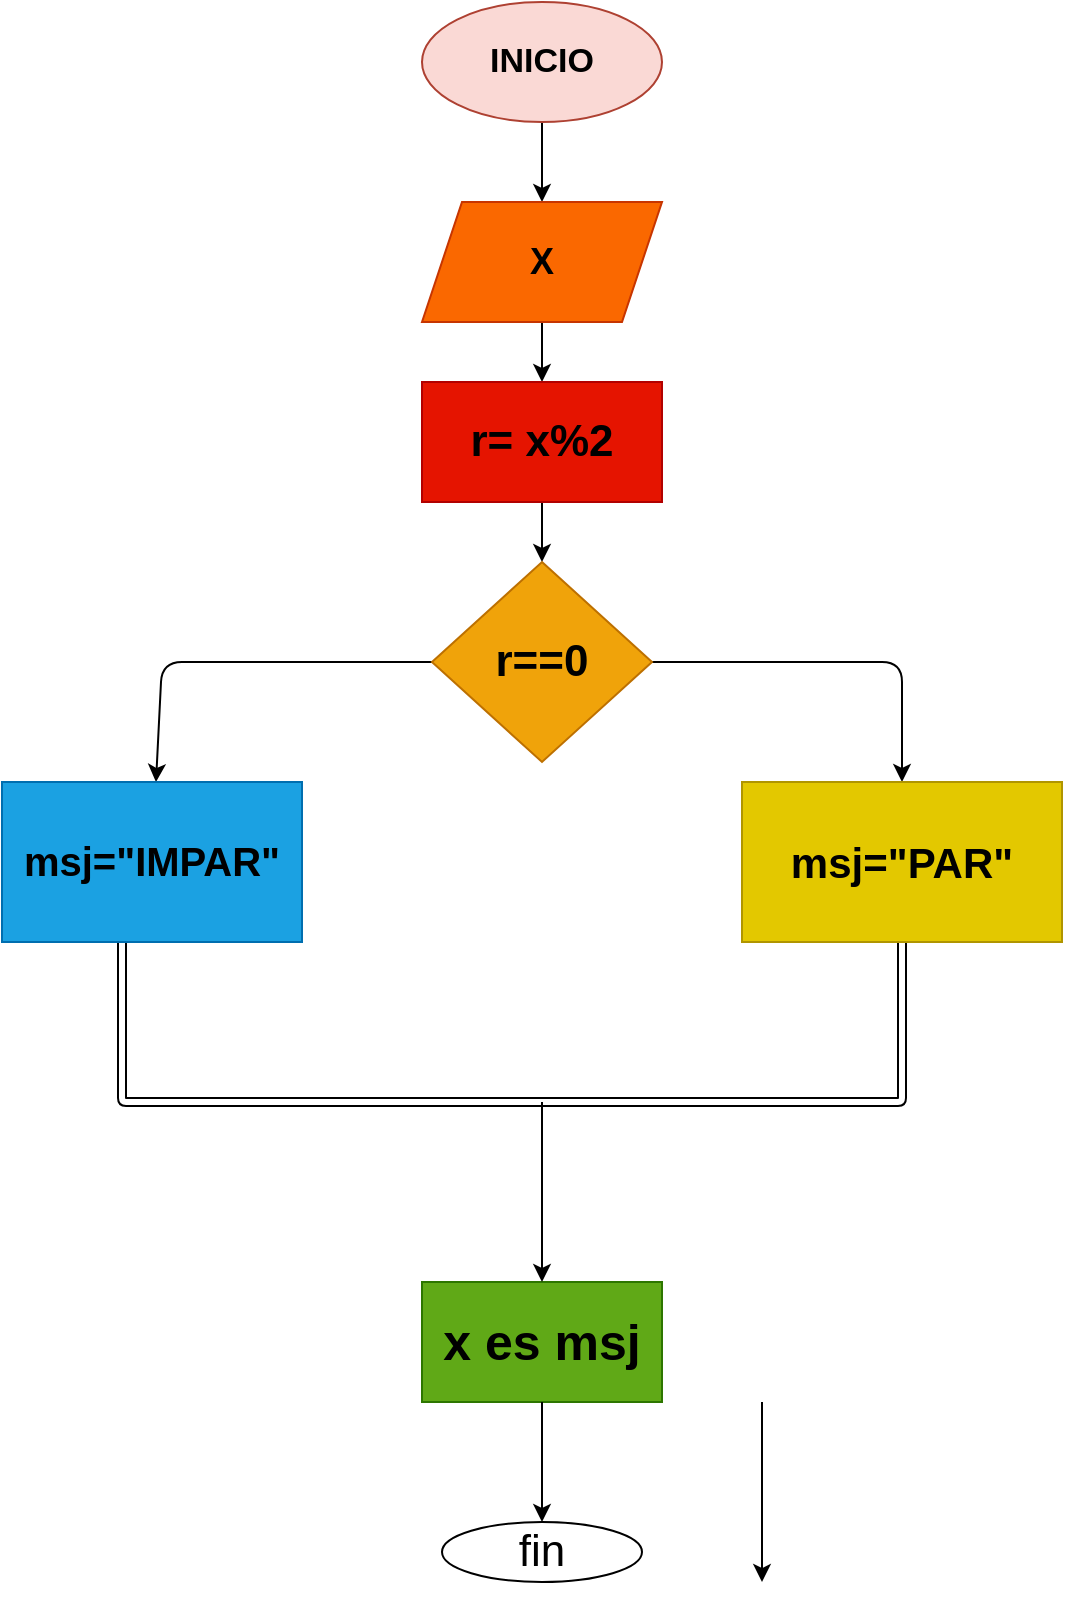 <mxfile>
    <diagram id="lClLi9Pu_LcG9Kq_7bJ7" name="Página-1">
        <mxGraphModel dx="662" dy="411" grid="1" gridSize="10" guides="1" tooltips="1" connect="1" arrows="1" fold="1" page="1" pageScale="1" pageWidth="1654" pageHeight="2336" math="0" shadow="0">
            <root>
                <mxCell id="0"/>
                <mxCell id="1" parent="0"/>
                <mxCell id="4" value="" style="edgeStyle=none;html=1;fontSize=17;" edge="1" parent="1" source="2" target="3">
                    <mxGeometry relative="1" as="geometry"/>
                </mxCell>
                <mxCell id="2" value="&lt;b&gt;&lt;font color=&quot;#000000&quot; style=&quot;font-size: 17px;&quot;&gt;INICIO&lt;/font&gt;&lt;/b&gt;" style="ellipse;whiteSpace=wrap;html=1;fillColor=#fad9d5;strokeColor=#ae4132;" vertex="1" parent="1">
                    <mxGeometry x="260" y="50" width="120" height="60" as="geometry"/>
                </mxCell>
                <mxCell id="6" value="" style="edgeStyle=none;html=1;fontSize=18;" edge="1" parent="1" source="3" target="5">
                    <mxGeometry relative="1" as="geometry"/>
                </mxCell>
                <mxCell id="3" value="&lt;b&gt;&lt;font style=&quot;font-size: 18px;&quot;&gt;X&lt;/font&gt;&lt;/b&gt;" style="shape=parallelogram;perimeter=parallelogramPerimeter;whiteSpace=wrap;html=1;fixedSize=1;fillColor=#fa6800;fontColor=#000000;strokeColor=#C73500;" vertex="1" parent="1">
                    <mxGeometry x="260" y="150" width="120" height="60" as="geometry"/>
                </mxCell>
                <mxCell id="8" value="" style="edgeStyle=none;html=1;fontSize=22;" edge="1" parent="1" source="5" target="7">
                    <mxGeometry relative="1" as="geometry"/>
                </mxCell>
                <mxCell id="5" value="&lt;b&gt;&lt;font color=&quot;#000000&quot; style=&quot;font-size: 22px;&quot;&gt;r= x%2&lt;/font&gt;&lt;/b&gt;" style="whiteSpace=wrap;html=1;fontSize=18;fillColor=#e51400;fontColor=#ffffff;strokeColor=#B20000;" vertex="1" parent="1">
                    <mxGeometry x="260" y="240" width="120" height="60" as="geometry"/>
                </mxCell>
                <mxCell id="11" value="" style="edgeStyle=none;html=1;fontSize=22;" edge="1" parent="1" source="7" target="10">
                    <mxGeometry relative="1" as="geometry">
                        <Array as="points">
                            <mxPoint x="500" y="380"/>
                        </Array>
                    </mxGeometry>
                </mxCell>
                <mxCell id="14" value="" style="edgeStyle=none;html=1;fontSize=22;" edge="1" parent="1" source="7" target="13">
                    <mxGeometry relative="1" as="geometry">
                        <Array as="points">
                            <mxPoint x="130" y="380"/>
                        </Array>
                    </mxGeometry>
                </mxCell>
                <mxCell id="7" value="&lt;b&gt;&lt;font style=&quot;font-size: 22px;&quot;&gt;r==0&lt;/font&gt;&lt;/b&gt;" style="rhombus;whiteSpace=wrap;html=1;fontSize=18;fillColor=#f0a30a;fontColor=#000000;strokeColor=#BD7000;" vertex="1" parent="1">
                    <mxGeometry x="265" y="330" width="110" height="100" as="geometry"/>
                </mxCell>
                <mxCell id="17" value="" style="edgeStyle=none;html=1;fontSize=22;shape=link;" edge="1" parent="1" source="10">
                    <mxGeometry relative="1" as="geometry">
                        <mxPoint x="110" y="520" as="targetPoint"/>
                        <Array as="points">
                            <mxPoint x="500" y="600"/>
                            <mxPoint x="110" y="600"/>
                            <mxPoint x="110" y="560"/>
                            <mxPoint x="110" y="540"/>
                        </Array>
                    </mxGeometry>
                </mxCell>
                <mxCell id="10" value="&lt;b&gt;&lt;font color=&quot;#000000&quot; style=&quot;font-size: 21px;&quot;&gt;msj=&quot;PAR&quot;&lt;/font&gt;&lt;/b&gt;" style="whiteSpace=wrap;html=1;fontSize=18;fillColor=#e3c800;fontColor=#000000;strokeColor=#B09500;" vertex="1" parent="1">
                    <mxGeometry x="420" y="440" width="160" height="80" as="geometry"/>
                </mxCell>
                <mxCell id="13" value="&lt;b&gt;&lt;font color=&quot;#000000&quot; style=&quot;font-size: 20px;&quot;&gt;msj=&quot;IMPAR&quot;&lt;/font&gt;&lt;/b&gt;" style="whiteSpace=wrap;html=1;fontSize=18;fillColor=#1ba1e2;fontColor=#ffffff;strokeColor=#006EAF;" vertex="1" parent="1">
                    <mxGeometry x="50" y="440" width="150" height="80" as="geometry"/>
                </mxCell>
                <mxCell id="21" value="&lt;b&gt;&lt;font color=&quot;#000000&quot; style=&quot;font-size: 25px;&quot;&gt;x es msj&lt;/font&gt;&lt;/b&gt;" style="rounded=0;whiteSpace=wrap;html=1;fontSize=22;fillColor=#60a917;fontColor=#ffffff;strokeColor=#2D7600;" vertex="1" parent="1">
                    <mxGeometry x="260" y="690" width="120" height="60" as="geometry"/>
                </mxCell>
                <mxCell id="22" value="fin" style="ellipse;whiteSpace=wrap;html=1;fontSize=22;rounded=0;" vertex="1" parent="1">
                    <mxGeometry x="270" y="810" width="100" height="30" as="geometry"/>
                </mxCell>
                <mxCell id="27" value="" style="endArrow=classic;html=1;fontSize=22;entryX=0.5;entryY=0;entryDx=0;entryDy=0;" edge="1" parent="1" target="21">
                    <mxGeometry width="50" height="50" relative="1" as="geometry">
                        <mxPoint x="320" y="600" as="sourcePoint"/>
                        <mxPoint x="340" y="780" as="targetPoint"/>
                    </mxGeometry>
                </mxCell>
                <mxCell id="29" value="" style="endArrow=classic;html=1;fontSize=22;entryX=0.5;entryY=0;entryDx=0;entryDy=0;" edge="1" parent="1">
                    <mxGeometry width="50" height="50" relative="1" as="geometry">
                        <mxPoint x="430" y="750" as="sourcePoint"/>
                        <mxPoint x="430" y="840" as="targetPoint"/>
                    </mxGeometry>
                </mxCell>
                <mxCell id="33" value="" style="endArrow=classic;html=1;fontSize=22;entryX=0.5;entryY=0;entryDx=0;entryDy=0;exitX=0.5;exitY=1;exitDx=0;exitDy=0;" edge="1" parent="1" source="21" target="22">
                    <mxGeometry width="50" height="50" relative="1" as="geometry">
                        <mxPoint x="430" y="750" as="sourcePoint"/>
                        <mxPoint x="430" y="840" as="targetPoint"/>
                        <Array as="points"/>
                    </mxGeometry>
                </mxCell>
            </root>
        </mxGraphModel>
    </diagram>
</mxfile>